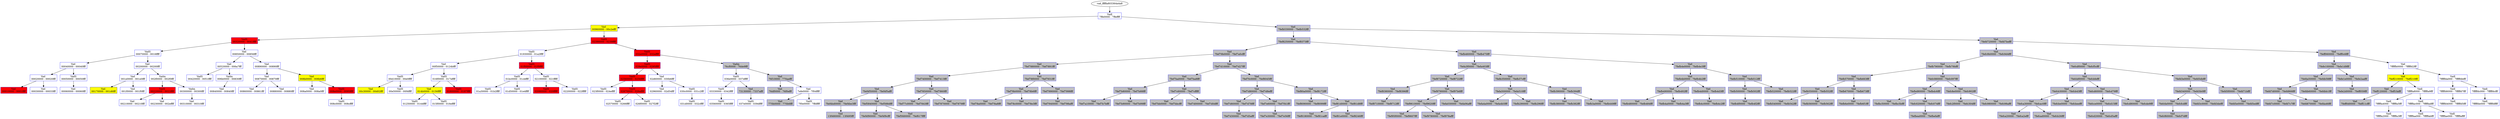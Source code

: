 /* Pid:   1576 */
digraph processtree {
graph [rankdir = "TB"];
vad_fffffa803364a4a8 -> vad_fffffa8033627010
vad_fffffa8033627010 [label = "{ Vadl\n7ffe0000 - 7ffeffff }"shape = "record" color = "blue" style = "filled" fillcolor = "white"];
vad_fffffa8033627010 -> vad_fffffa80335cb400
vad_fffffa80335cb400 [label = "{ Vad \n00960000 - 00c2efff }"shape = "record" color = "blue" style = "filled" fillcolor = "yellow"];
vad_fffffa80335cb400 -> vad_fffffa803360d670
vad_fffffa803360d670 [label = "{ VadS\n00320000 - 0041ffff }"shape = "record" color = "blue" style = "filled" fillcolor = "red"];
vad_fffffa803360d670 -> vad_fffffa8033499df0
vad_fffffa8033499df0 [label = "{ VadS\n00070000 - 0016ffff }"shape = "record" color = "blue" style = "filled" fillcolor = "white"];
vad_fffffa8033499df0 -> vad_fffffa80335a2e00
vad_fffffa80335a2e00 [label = "{ Vad \n00040000 - 00040fff }"shape = "record" color = "blue" style = "filled" fillcolor = "white"];
vad_fffffa80335a2e00 -> vad_fffffa80335b8a50
vad_fffffa80335b8a50 [label = "{ Vad \n00020000 - 00020fff }"shape = "record" color = "blue" style = "filled" fillcolor = "white"];
vad_fffffa80335b8a50 -> vad_fffffa8033629880
vad_fffffa8033629880 [label = "{ Vad \n00010000 - 0001ffff }"shape = "record" color = "blue" style = "filled" fillcolor = "red"];
vad_fffffa80335b8a50 -> vad_fffffa8033342b50
vad_fffffa8033342b50 [label = "{ Vad \n00030000 - 00033fff }"shape = "record" color = "blue" style = "filled" fillcolor = "white"];
vad_fffffa80335a2e00 -> vad_fffffa803362ee30
vad_fffffa803362ee30 [label = "{ VadS\n00050000 - 00050fff }"shape = "record" color = "blue" style = "filled" fillcolor = "white"];
vad_fffffa803362ee30 -> vad_fffffa8033631cd0
vad_fffffa8033631cd0 [label = "{ Vad \n00060000 - 00060fff }"shape = "record" color = "blue" style = "filled" fillcolor = "white"];
vad_fffffa8033499df0 -> vad_fffffa803364d200
vad_fffffa803364d200 [label = "{ Vad \n00200000 - 00200fff }"shape = "record" color = "blue" style = "filled" fillcolor = "white"];
vad_fffffa803364d200 -> vad_fffffa803360d9a0
vad_fffffa803360d9a0 [label = "{ Vad \n001e0000 - 001e0fff }"shape = "record" color = "blue" style = "filled" fillcolor = "white"];
vad_fffffa803360d9a0 -> vad_fffffa80335c5a20
vad_fffffa80335c5a20 [label = "{ Vad \n00170000 - 001d6fff }"shape = "record" color = "blue" style = "filled" fillcolor = "yellow"];
vad_fffffa803360d9a0 -> vad_fffffa803364f1e0
vad_fffffa803364f1e0 [label = "{ Vad \n001f0000 - 001f0fff }"shape = "record" color = "blue" style = "filled" fillcolor = "white"];
vad_fffffa803364d200 -> vad_fffffa80335f7140
vad_fffffa80335f7140 [label = "{ Vadm\n002f0000 - 002f0fff }"shape = "record" color = "blue" style = "filled" fillcolor = "white"];
vad_fffffa80335f7140 -> vad_fffffa80335b1110
vad_fffffa80335b1110 [label = "{ VadS\n00220000 - 0022ffff }"shape = "record" color = "blue" style = "filled" fillcolor = "red"];
vad_fffffa80335b1110 -> vad_fffffa80335fef80
vad_fffffa80335fef80 [label = "{ Vad \n00210000 - 00210fff }"shape = "record" color = "blue" style = "filled" fillcolor = "white"];
vad_fffffa80335b1110 -> vad_fffffa8033600f80
vad_fffffa8033600f80 [label = "{ Vad \n00230000 - 002effff }"shape = "record" color = "blue" style = "filled" fillcolor = "white"];
vad_fffffa80335f7140 -> vad_fffffa8033604350
vad_fffffa8033604350 [label = "{ Vadm\n00300000 - 00300fff }"shape = "record" color = "blue" style = "filled" fillcolor = "white"];
vad_fffffa8033604350 -> vad_fffffa8033578630
vad_fffffa8033578630 [label = "{ Vad \n00310000 - 00310fff }"shape = "record" color = "blue" style = "filled" fillcolor = "white"];
vad_fffffa803360d670 -> vad_fffffa80336108f0
vad_fffffa80336108f0 [label = "{ Vad \n00850000 - 00856fff }"shape = "record" color = "blue" style = "filled" fillcolor = "white"];
vad_fffffa80336108f0 -> vad_fffffa8033417280
vad_fffffa8033417280 [label = "{ Vad \n00520000 - 006a7fff }"shape = "record" color = "blue" style = "filled" fillcolor = "white"];
vad_fffffa8033417280 -> vad_fffffa803362eb10
vad_fffffa803362eb10 [label = "{ VadS\n00420000 - 0051ffff }"shape = "record" color = "blue" style = "filled" fillcolor = "white"];
vad_fffffa8033417280 -> vad_fffffa80335fe2f0
vad_fffffa80335fe2f0 [label = "{ Vadm\n006b0000 - 00830fff }"shape = "record" color = "blue" style = "filled" fillcolor = "white"];
vad_fffffa80335fe2f0 -> vad_fffffa803368e850
vad_fffffa803368e850 [label = "{ Vad \n00840000 - 00840fff }"shape = "record" color = "blue" style = "filled" fillcolor = "white"];
vad_fffffa80336108f0 -> vad_fffffa8033745cb0
vad_fffffa8033745cb0 [label = "{ Vad \n00890000 - 00890fff }"shape = "record" color = "blue" style = "filled" fillcolor = "white"];
vad_fffffa8033745cb0 -> vad_fffffa8033641350
vad_fffffa8033641350 [label = "{ Vad \n00870000 - 00870fff }"shape = "record" color = "blue" style = "filled" fillcolor = "white"];
vad_fffffa8033641350 -> vad_fffffa803360f110
vad_fffffa803360f110 [label = "{ Vad \n00860000 - 00861fff }"shape = "record" color = "blue" style = "filled" fillcolor = "white"];
vad_fffffa8033641350 -> vad_fffffa8033691180
vad_fffffa8033691180 [label = "{ Vad \n00880000 - 00880fff }"shape = "record" color = "blue" style = "filled" fillcolor = "white"];
vad_fffffa8033745cb0 -> vad_fffffa80337393c0
vad_fffffa80337393c0 [label = "{ Vad \n008b0000 - 008b6fff }"shape = "record" color = "blue" style = "filled" fillcolor = "yellow"];
vad_fffffa80337393c0 -> vad_fffffa80337a2110
vad_fffffa80337a2110 [label = "{ Vad \n008a0000 - 008a0fff }"shape = "record" color = "blue" style = "filled" fillcolor = "white"];
vad_fffffa80337393c0 -> vad_fffffa80335f70f0
vad_fffffa80335f70f0 [label = "{ VadS\n008e0000 - 0095ffff }"shape = "record" color = "blue" style = "filled" fillcolor = "red"];
vad_fffffa80335f70f0 -> vad_fffffa803368e480
vad_fffffa803368e480 [label = "{ VadS\n008c0000 - 008cffff }"shape = "record" color = "blue" style = "filled" fillcolor = "white"];
vad_fffffa80335cb400 -> vad_fffffa8033919270
vad_fffffa8033919270 [label = "{ VadS\n02390000 - 0239ffff }"shape = "record" color = "blue" style = "filled" fillcolor = "red"];
vad_fffffa8033919270 -> vad_fffffa80335d8c40
vad_fffffa80335d8c40 [label = "{ VadS\n01930000 - 01a2ffff }"shape = "record" color = "blue" style = "filled" fillcolor = "white"];
vad_fffffa80335d8c40 -> vad_fffffa8033252d70
vad_fffffa8033252d70 [label = "{ Vad \n00f50000 - 0124bfff }"shape = "record" color = "blue" style = "filled" fillcolor = "white"];
vad_fffffa8033252d70 -> vad_fffffa8033666ba0
vad_fffffa8033666ba0 [label = "{ VadS\n00d10000 - 00e0ffff }"shape = "record" color = "blue" style = "filled" fillcolor = "white"];
vad_fffffa8033666ba0 -> vad_fffffa803358ad70
vad_fffffa803358ad70 [label = "{ Vad \n00c30000 - 00d02fff }"shape = "record" color = "blue" style = "filled" fillcolor = "yellow"];
vad_fffffa8033666ba0 -> vad_fffffa80335f5a10
vad_fffffa80335f5a10 [label = "{ VadS\n00e50000 - 00f4ffff }"shape = "record" color = "blue" style = "filled" fillcolor = "white"];
vad_fffffa8033252d70 -> vad_fffffa8033784a90
vad_fffffa8033784a90 [label = "{ VadS\n016f0000 - 017effff }"shape = "record" color = "blue" style = "filled" fillcolor = "white"];
vad_fffffa8033784a90 -> vad_fffffa803368e8e0
vad_fffffa803368e8e0 [label = "{ Vad \n014b0000 - 0156ffff }"shape = "record" color = "blue" style = "filled" fillcolor = "yellow"];
vad_fffffa803368e8e0 -> vad_fffffa803257ae20
vad_fffffa803257ae20 [label = "{ VadS\n01250000 - 0144ffff }"shape = "record" color = "blue" style = "filled" fillcolor = "white"];
vad_fffffa803368e8e0 -> vad_fffffa8033362a90
vad_fffffa8033362a90 [label = "{ VadS\n015f0000 - 016effff }"shape = "record" color = "blue" style = "filled" fillcolor = "white"];
vad_fffffa8033784a90 -> vad_fffffa8033677800
vad_fffffa8033677800 [label = "{ VadS\n01800000 - 0187ffff }"shape = "record" color = "blue" style = "filled" fillcolor = "red"];
vad_fffffa80335d8c40 -> vad_fffffa8032eff990
vad_fffffa8032eff990 [label = "{ VadS\n01f00000 - 01f0ffff }"shape = "record" color = "blue" style = "filled" fillcolor = "red"];
vad_fffffa8032eff990 -> vad_fffffa803373f600
vad_fffffa803373f600 [label = "{ VadS\n01bc0000 - 01cbffff }"shape = "record" color = "blue" style = "filled" fillcolor = "white"];
vad_fffffa803373f600 -> vad_fffffa80328b37e0
vad_fffffa80328b37e0 [label = "{ VadS\n01a30000 - 01b2ffff }"shape = "record" color = "blue" style = "filled" fillcolor = "white"];
vad_fffffa803373f600 -> vad_fffffa8033624440
vad_fffffa8033624440 [label = "{ VadS\n01d50000 - 01e4ffff }"shape = "record" color = "blue" style = "filled" fillcolor = "white"];
vad_fffffa8032eff990 -> vad_fffffa80333aae10
vad_fffffa80333aae10 [label = "{ VadS\n02100000 - 021fffff }"shape = "record" color = "blue" style = "filled" fillcolor = "white"];
vad_fffffa80333aae10 -> vad_fffffa803363fbd0
vad_fffffa803363fbd0 [label = "{ VadS\n02080000 - 020fffff }"shape = "record" color = "blue" style = "filled" fillcolor = "red"];
vad_fffffa80333aae10 -> vad_fffffa80333c9bf0
vad_fffffa80333c9bf0 [label = "{ VadS\n02200000 - 022fffff }"shape = "record" color = "blue" style = "filled" fillcolor = "white"];
vad_fffffa8033919270 -> vad_fffffa803239e4e0
vad_fffffa803239e4e0 [label = "{ VadS\n032e0000 - 032effff }"shape = "record" color = "blue" style = "filled" fillcolor = "red"];
vad_fffffa803239e4e0 -> vad_fffffa80335544e0
vad_fffffa80335544e0 [label = "{ VadS\n028e0000 - 0295ffff }"shape = "record" color = "blue" style = "filled" fillcolor = "red"];
vad_fffffa80335544e0 -> vad_fffffa80334ecad0
vad_fffffa80334ecad0 [label = "{ VadS\n02560000 - 0256ffff }"shape = "record" color = "blue" style = "filled" fillcolor = "red"];
vad_fffffa80334ecad0 -> vad_fffffa80335fc820
vad_fffffa80335fc820 [label = "{ VadS\n023f0000 - 024effff }"shape = "record" color = "blue" style = "filled" fillcolor = "white"];
vad_fffffa80334ecad0 -> vad_fffffa80335a2230
vad_fffffa80335a2230 [label = "{ VadS\n02670000 - 026effff }"shape = "record" color = "blue" style = "filled" fillcolor = "red"];
vad_fffffa80335a2230 -> vad_fffffa80331e9970
vad_fffffa80331e9970 [label = "{ VadS\n02570000 - 0266ffff }"shape = "record" color = "blue" style = "filled" fillcolor = "white"];
vad_fffffa80335a2230 -> vad_fffffa8032f1fe70
vad_fffffa8032f1fe70 [label = "{ VadS\n026f0000 - 027f2fff }"shape = "record" color = "blue" style = "filled" fillcolor = "white"];
vad_fffffa80335544e0 -> vad_fffffa8033a3a7d0
vad_fffffa8033a3a7d0 [label = "{ Vad \n02d60000 - 030b6fff }"shape = "record" color = "blue" style = "filled" fillcolor = "white"];
vad_fffffa8033a3a7d0 -> vad_fffffa80339007f0
vad_fffffa80339007f0 [label = "{ Vad \n02960000 - 02d54fff }"shape = "record" color = "blue" style = "filled" fillcolor = "white"];
vad_fffffa8033a3a7d0 -> vad_fffffa8033621730
vad_fffffa8033621730 [label = "{ VadS\n030c0000 - 031c2fff }"shape = "record" color = "blue" style = "filled" fillcolor = "white"];
vad_fffffa8033621730 -> vad_fffffa8031006070
vad_fffffa8031006070 [label = "{ VadS\n031d0000 - 032cffff }"shape = "record" color = "blue" style = "filled" fillcolor = "white"];
vad_fffffa803239e4e0 -> vad_fffffa80336043f0
vad_fffffa80336043f0 [label = "{ Vadm\n76cf0000 - 76de9fff }"shape = "record" color = "blue" style = "filled" fillcolor = "gray"];
vad_fffffa80336043f0 -> vad_fffffa8031841490
vad_fffffa8031841490 [label = "{ VadS\n036e0000 - 037dffff }"shape = "record" color = "blue" style = "filled" fillcolor = "white"];
vad_fffffa8031841490 -> vad_fffffa80337386c0
vad_fffffa80337386c0 [label = "{ VadS\n03330000 - 0342ffff }"shape = "record" color = "blue" style = "filled" fillcolor = "white"];
vad_fffffa80337386c0 -> vad_fffffa80333da840
vad_fffffa80333da840 [label = "{ VadS\n03560000 - 0365ffff }"shape = "record" color = "blue" style = "filled" fillcolor = "white"];
vad_fffffa8031841490 -> vad_fffffa8033627470
vad_fffffa8033627470 [label = "{ Vad \n73130000 - 7337afff }"shape = "record" color = "blue" style = "filled" fillcolor = "gray"];
vad_fffffa8033627470 -> vad_fffffa8033176290
vad_fffffa8033176290 [label = "{ VadS\n037e0000 - 039dffff }"shape = "record" color = "blue" style = "filled" fillcolor = "white"];
vad_fffffa80336043f0 -> vad_fffffa80326ec850
vad_fffffa80326ec850 [label = "{ Vad \n76f10000 - 770aefff }"shape = "record" color = "blue" style = "filled" fillcolor = "gray"];
vad_fffffa80326ec850 -> vad_fffffa80335e90e0
vad_fffffa80335e90e0 [label = "{ Vad \n76df0000 - 76f0efff }"shape = "record" color = "blue" style = "filled" fillcolor = "gray"];
vad_fffffa80326ec850 -> vad_fffffa8033611b90
vad_fffffa8033611b90 [label = "{ Vad \n7efe0000 - 7f0dffff }"shape = "record" color = "blue" style = "filled" fillcolor = "white"];
vad_fffffa8033611b90 -> vad_fffffa80326a9e40
vad_fffffa80326a9e40 [label = "{ Vad \n770b0000 - 770b6fff }"shape = "record" color = "blue" style = "filled" fillcolor = "gray"];
vad_fffffa8033611b90 -> vad_fffffa80335a0520
vad_fffffa80335a0520 [label = "{ VadS\n7f0e0000 - 7ffdffff }"shape = "record" color = "blue" style = "filled" fillcolor = "white"];
vad_fffffa8033627010 -> vad_fffffa80335bad00
vad_fffffa80335bad00 [label = "{ Vad \n7fefb530000 - 7fefb532fff }"shape = "record" color = "blue" style = "filled" fillcolor = "gray"];
vad_fffffa80335bad00 -> vad_fffffa80335b0720
vad_fffffa80335b0720 [label = "{ Vad \n7fef8250000 - 7fef8373fff }"shape = "record" color = "blue" style = "filled" fillcolor = "gray"];
vad_fffffa80335b0720 -> vad_fffffa8033625940
vad_fffffa8033625940 [label = "{ Vad \n7fef79b0000 - 7fef7a0cfff }"shape = "record" color = "blue" style = "filled" fillcolor = "gray"];
vad_fffffa8033625940 -> vad_fffffa8033693a10
vad_fffffa8033693a10 [label = "{ Vad \n7fef7880000 - 7fef7891fff }"shape = "record" color = "blue" style = "filled" fillcolor = "gray"];
vad_fffffa8033693a10 -> vad_fffffa8031ff7e30
vad_fffffa8031ff7e30 [label = "{ Vad \n7fef7400000 - 7fef7413fff }"shape = "record" color = "blue" style = "filled" fillcolor = "gray"];
vad_fffffa8031ff7e30 -> vad_fffffa80339d3780
vad_fffffa80339d3780 [label = "{ Vad \n7fef4f50000 - 7fef4f5afff }"shape = "record" color = "blue" style = "filled" fillcolor = "gray"];
vad_fffffa80339d3780 -> vad_fffffa80331c2190
vad_fffffa80331c2190 [label = "{ Vad \n7fef4bd0000 - 7fef4be3fff }"shape = "record" color = "blue" style = "filled" fillcolor = "gray"];
vad_fffffa80331c2190 -> vad_fffffa80332c7480
vad_fffffa80332c7480 [label = "{ Vad \n13f480000 - 13f495fff }"shape = "record" color = "blue" style = "filled" fillcolor = "gray"];
vad_fffffa80339d3780 -> vad_fffffa8033526110
vad_fffffa8033526110 [label = "{ Vad \n7fef5840000 - 7fef588dfff }"shape = "record" color = "blue" style = "filled" fillcolor = "gray"];
vad_fffffa8033526110 -> vad_fffffa8033a3bc20
vad_fffffa8033a3bc20 [label = "{ Vad \n7fef4f90000 - 7fef4f9cfff }"shape = "record" color = "blue" style = "filled" fillcolor = "gray"];
vad_fffffa8033526110 -> vad_fffffa80326dab30
vad_fffffa80326dab30 [label = "{ Vad \n7fef5fd0000 - 7fef617ffff }"shape = "record" color = "blue" style = "filled" fillcolor = "gray"];
vad_fffffa8031ff7e30 -> vad_fffffa80336ac1f0
vad_fffffa80336ac1f0 [label = "{ Vad \n7fef7850000 - 7fef7860fff }"shape = "record" color = "blue" style = "filled" fillcolor = "gray"];
vad_fffffa80336ac1f0 -> vad_fffffa803388acf0
vad_fffffa803388acf0 [label = "{ Vad \n7fef77c0000 - 7fef7843fff }"shape = "record" color = "blue" style = "filled" fillcolor = "gray"];
vad_fffffa80336ac1f0 -> vad_fffffa80336ace30
vad_fffffa80336ace30 [label = "{ Vad \n7fef7870000 - 7fef7879fff }"shape = "record" color = "blue" style = "filled" fillcolor = "gray"];
vad_fffffa8033693a10 -> vad_fffffa8033674c50
vad_fffffa8033674c50 [label = "{ Vad \n7fef78f0000 - 7fef7931fff }"shape = "record" color = "blue" style = "filled" fillcolor = "gray"];
vad_fffffa8033674c50 -> vad_fffffa8033692db0
vad_fffffa8033692db0 [label = "{ Vad \n7fef78b0000 - 7fef78b6fff }"shape = "record" color = "blue" style = "filled" fillcolor = "gray"];
vad_fffffa8033692db0 -> vad_fffffa80326a9c20
vad_fffffa80326a9c20 [label = "{ Vad \n7fef78a0000 - 7fef78a8fff }"shape = "record" color = "blue" style = "filled" fillcolor = "gray"];
vad_fffffa8033692db0 -> vad_fffffa8033690db0
vad_fffffa8033690db0 [label = "{ Vad \n7fef78c0000 - 7fef78e3fff }"shape = "record" color = "blue" style = "filled" fillcolor = "gray"];
vad_fffffa8033674c50 -> vad_fffffa80336910f0
vad_fffffa80336910f0 [label = "{ Vad \n7fef7990000 - 7fef7998fff }"shape = "record" color = "blue" style = "filled" fillcolor = "gray"];
vad_fffffa80336910f0 -> vad_fffffa8033691710
vad_fffffa8033691710 [label = "{ Vad \n7fef7940000 - 7fef798afff }"shape = "record" color = "blue" style = "filled" fillcolor = "gray"];
vad_fffffa8033625940 -> vad_fffffa803368cc10
vad_fffffa803368cc10 [label = "{ Vad \n7fef7d10000 - 7fef7d27fff }"shape = "record" color = "blue" style = "filled" fillcolor = "gray"];
vad_fffffa803368cc10 -> vad_fffffa8033592780
vad_fffffa8033592780 [label = "{ Vad \n7fef7ba0000 - 7fef7ba8fff }"shape = "record" color = "blue" style = "filled" fillcolor = "gray"];
vad_fffffa8033592780 -> vad_fffffa8033617af0
vad_fffffa8033617af0 [label = "{ Vad \n7fef7b80000 - 7fef7b88fff }"shape = "record" color = "blue" style = "filled" fillcolor = "gray"];
vad_fffffa8033617af0 -> vad_fffffa803368f290
vad_fffffa803368f290 [label = "{ Vad \n7fef7a10000 - 7fef7b7bfff }"shape = "record" color = "blue" style = "filled" fillcolor = "gray"];
vad_fffffa8033617af0 -> vad_fffffa8033617b80
vad_fffffa8033617b80 [label = "{ Vad \n7fef7b90000 - 7fef7b99fff }"shape = "record" color = "blue" style = "filled" fillcolor = "gray"];
vad_fffffa8033592780 -> vad_fffffa803360f210
vad_fffffa803360f210 [label = "{ Vad \n7fef7c60000 - 7fef7cfffff }"shape = "record" color = "blue" style = "filled" fillcolor = "gray"];
vad_fffffa803360f210 -> vad_fffffa80335f3e80
vad_fffffa80335f3e80 [label = "{ Vad \n7fef7bb0000 - 7fef7bbcfff }"shape = "record" color = "blue" style = "filled" fillcolor = "gray"];
vad_fffffa803360f210 -> vad_fffffa803368c2a0
vad_fffffa803368c2a0 [label = "{ Vad \n7fef7d00000 - 7fef7d0dfff }"shape = "record" color = "blue" style = "filled" fillcolor = "gray"];
vad_fffffa803368cc10 -> vad_fffffa80335075f0
vad_fffffa80335075f0 [label = "{ Vad \n7fef7fc0000 - 7fef8045fff }"shape = "record" color = "blue" style = "filled" fillcolor = "gray"];
vad_fffffa80335075f0 -> vad_fffffa80337c18f0
vad_fffffa80337c18f0 [label = "{ Vad \n7fef7d80000 - 7fef7d8efff }"shape = "record" color = "blue" style = "filled" fillcolor = "gray"];
vad_fffffa80337c18f0 -> vad_fffffa803368c1f0
vad_fffffa803368c1f0 [label = "{ Vad \n7fef7d60000 - 7fef7d78fff }"shape = "record" color = "blue" style = "filled" fillcolor = "gray"];
vad_fffffa803368c1f0 -> vad_fffffa803368d240
vad_fffffa803368d240 [label = "{ Vad \n7fef7d30000 - 7fef7d5afff }"shape = "record" color = "blue" style = "filled" fillcolor = "gray"];
vad_fffffa80337c18f0 -> vad_fffffa8033773d70
vad_fffffa8033773d70 [label = "{ Vad \n7fef7e60000 - 7fef7f41fff }"shape = "record" color = "blue" style = "filled" fillcolor = "gray"];
vad_fffffa8033773d70 -> vad_fffffa80331a8230
vad_fffffa80331a8230 [label = "{ Vad \n7fef7e30000 - 7fef7e56fff }"shape = "record" color = "blue" style = "filled" fillcolor = "gray"];
vad_fffffa80335075f0 -> vad_fffffa803364cec0
vad_fffffa803364cec0 [label = "{ Vad \n7fef80a0000 - 7fef8172fff }"shape = "record" color = "blue" style = "filled" fillcolor = "gray"];
vad_fffffa803364cec0 -> vad_fffffa8032463bc0
vad_fffffa8032463bc0 [label = "{ Vad \n7fef8090000 - 7fef8099fff }"shape = "record" color = "blue" style = "filled" fillcolor = "gray"];
vad_fffffa803364cec0 -> vad_fffffa803364d4a0
vad_fffffa803364d4a0 [label = "{ Vad \n7fef81d0000 - 7fef81d8fff }"shape = "record" color = "blue" style = "filled" fillcolor = "gray"];
vad_fffffa803364d4a0 -> vad_fffffa80323b3d60
vad_fffffa80323b3d60 [label = "{ Vad \n7fef8180000 - 7fef81cafff }"shape = "record" color = "blue" style = "filled" fillcolor = "gray"];
vad_fffffa803364d4a0 -> vad_fffffa8033631750
vad_fffffa8033631750 [label = "{ Vad \n7fef81e0000 - 7fef8246fff }"shape = "record" color = "blue" style = "filled" fillcolor = "gray"];
vad_fffffa80335b0720 -> vad_fffffa80334942a0
vad_fffffa80334942a0 [label = "{ Vad \n7fefb460000 - 7fefb475fff }"shape = "record" color = "blue" style = "filled" fillcolor = "gray"];
vad_fffffa80334942a0 -> vad_fffffa80335a2280
vad_fffffa80335a2280 [label = "{ Vad \n7fefa3f0000 - 7fefa403fff }"shape = "record" color = "blue" style = "filled" fillcolor = "gray"];
vad_fffffa80335a2280 -> vad_fffffa80335b2720
vad_fffffa80335b2720 [label = "{ Vad \n7fef8720000 - 7fef8722fff }"shape = "record" color = "blue" style = "filled" fillcolor = "gray"];
vad_fffffa80335b2720 -> vad_fffffa8033221c00
vad_fffffa8033221c00 [label = "{ Vad \n7fef8380000 - 7fef8396fff }"shape = "record" color = "blue" style = "filled" fillcolor = "gray"];
vad_fffffa8033221c00 -> vad_fffffa8033625760
vad_fffffa8033625760 [label = "{ Vad \n7fef8710000 - 7fef8712fff }"shape = "record" color = "blue" style = "filled" fillcolor = "gray"];
vad_fffffa80335b2720 -> vad_fffffa8033658b90
vad_fffffa8033658b90 [label = "{ Vad \n7fef9790000 - 7fef97b6fff }"shape = "record" color = "blue" style = "filled" fillcolor = "gray"];
vad_fffffa8033658b90 -> vad_fffffa8033638490
vad_fffffa8033638490 [label = "{ Vad \n7fef9610000 - 7fef9620fff }"shape = "record" color = "blue" style = "filled" fillcolor = "gray"];
vad_fffffa8033638490 -> vad_fffffa803363ca20
vad_fffffa803363ca20 [label = "{ Vad \n7fef95f0000 - 7fef9607fff }"shape = "record" color = "blue" style = "filled" fillcolor = "gray"];
vad_fffffa8033638490 -> vad_fffffa8033604d70
vad_fffffa8033604d70 [label = "{ Vad \n7fef9780000 - 7fef978afff }"shape = "record" color = "blue" style = "filled" fillcolor = "gray"];
vad_fffffa8033658b90 -> vad_fffffa8033631eb0
vad_fffffa8033631eb0 [label = "{ Vad \n7fefa030000 - 7fefa06afff }"shape = "record" color = "blue" style = "filled" fillcolor = "gray"];
vad_fffffa80335a2280 -> vad_fffffa8033510110
vad_fffffa8033510110 [label = "{ Vad \n7fefb350000 - 7fefb37cfff }"shape = "record" color = "blue" style = "filled" fillcolor = "gray"];
vad_fffffa8033510110 -> vad_fffffa803368d750
vad_fffffa803368d750 [label = "{ Vad \n7fefa500000 - 7fefa510fff }"shape = "record" color = "blue" style = "filled" fillcolor = "gray"];
vad_fffffa803368d750 -> vad_fffffa80335a2640
vad_fffffa80335a2640 [label = "{ Vad \n7fefa4a0000 - 7fefa4b5fff }"shape = "record" color = "blue" style = "filled" fillcolor = "gray"];
vad_fffffa803368d750 -> vad_fffffa8033804140
vad_fffffa8033804140 [label = "{ Vad \n7fefb290000 - 7fefb296fff }"shape = "record" color = "blue" style = "filled" fillcolor = "gray"];
vad_fffffa8033510110 -> vad_fffffa803361b550
vad_fffffa803361b550 [label = "{ Vad \n7fefb390000 - 7fefb394fff }"shape = "record" color = "blue" style = "filled" fillcolor = "gray"];
vad_fffffa803361b550 -> vad_fffffa80335ad780
vad_fffffa80335ad780 [label = "{ Vad \n7fefb380000 - 7fefb382fff }"shape = "record" color = "blue" style = "filled" fillcolor = "gray"];
vad_fffffa803361b550 -> vad_fffffa8033625bf0
vad_fffffa8033625bf0 [label = "{ Vad \n7fefb3a0000 - 7fefb449fff }"shape = "record" color = "blue" style = "filled" fillcolor = "gray"];
vad_fffffa80334942a0 -> vad_fffffa80333b00e0
vad_fffffa80333b00e0 [label = "{ Vad \n7fefb4e0000 - 7fefb4e3fff }"shape = "record" color = "blue" style = "filled" fillcolor = "gray"];
vad_fffffa80333b00e0 -> vad_fffffa80335bf0e0
vad_fffffa80335bf0e0 [label = "{ Vad \n7fefb4b0000 - 7fefb4b2fff }"shape = "record" color = "blue" style = "filled" fillcolor = "gray"];
vad_fffffa80335bf0e0 -> vad_fffffa80335cabc0
vad_fffffa80335cabc0 [label = "{ Vad \n7fefb490000 - 7fefb492fff }"shape = "record" color = "blue" style = "filled" fillcolor = "gray"];
vad_fffffa80335cabc0 -> vad_fffffa80334b0c20
vad_fffffa80334b0c20 [label = "{ Vad \n7fefb480000 - 7fefb484fff }"shape = "record" color = "blue" style = "filled" fillcolor = "gray"];
vad_fffffa80335cabc0 -> vad_fffffa80335f0e30
vad_fffffa80335f0e30 [label = "{ Vad \n7fefb4a0000 - 7fefb4a3fff }"shape = "record" color = "blue" style = "filled" fillcolor = "gray"];
vad_fffffa80335bf0e0 -> vad_fffffa80335b2690
vad_fffffa80335b2690 [label = "{ Vad \n7fefb4d0000 - 7fefb4d3fff }"shape = "record" color = "blue" style = "filled" fillcolor = "gray"];
vad_fffffa80335b2690 -> vad_fffffa803357e320
vad_fffffa803357e320 [label = "{ Vad \n7fefb4c0000 - 7fefb4c2fff }"shape = "record" color = "blue" style = "filled" fillcolor = "gray"];
vad_fffffa80333b00e0 -> vad_fffffa80335cab00
vad_fffffa80335cab00 [label = "{ Vad \n7fefb510000 - 7fefb512fff }"shape = "record" color = "blue" style = "filled" fillcolor = "gray"];
vad_fffffa80335cab00 -> vad_fffffa80335bf010
vad_fffffa80335bf010 [label = "{ Vad \n7fefb500000 - 7fefb502fff }"shape = "record" color = "blue" style = "filled" fillcolor = "gray"];
vad_fffffa80335bf010 -> vad_fffffa80335cac50
vad_fffffa80335cac50 [label = "{ Vad \n7fefb4f0000 - 7fefb4f2fff }"shape = "record" color = "blue" style = "filled" fillcolor = "gray"];
vad_fffffa80335cab00 -> vad_fffffa80335bb9f0
vad_fffffa80335bb9f0 [label = "{ Vad \n7fefb520000 - 7fefb522fff }"shape = "record" color = "blue" style = "filled" fillcolor = "gray"];
vad_fffffa80335bad00 -> vad_fffffa80335c5110
vad_fffffa80335c5110 [label = "{ Vad \n7fefd720000 - 7fefd7befff }"shape = "record" color = "blue" style = "filled" fillcolor = "gray"];
vad_fffffa80335c5110 -> vad_fffffa80335349e0
vad_fffffa80335349e0 [label = "{ Vad \n7fefc9b0000 - 7fefc9d4fff }"shape = "record" color = "blue" style = "filled" fillcolor = "gray"];
vad_fffffa80335349e0 -> vad_fffffa80335c2480
vad_fffffa80335c2480 [label = "{ Vad \n7fefb790000 - 7fefb79bfff }"shape = "record" color = "blue" style = "filled" fillcolor = "gray"];
vad_fffffa80335c2480 -> vad_fffffa80335b89c0
vad_fffffa80335b89c0 [label = "{ Vad \n7fefb570000 - 7fefb663fff }"shape = "record" color = "blue" style = "filled" fillcolor = "gray"];
vad_fffffa80335b89c0 -> vad_fffffa803333b160
vad_fffffa803333b160 [label = "{ Vad \n7fefb550000 - 7fefb552fff }"shape = "record" color = "blue" style = "filled" fillcolor = "gray"];
vad_fffffa803333b160 -> vad_fffffa80335b05d0
vad_fffffa80335b05d0 [label = "{ Vad \n7fefb540000 - 7fefb542fff }"shape = "record" color = "blue" style = "filled" fillcolor = "gray"];
vad_fffffa803333b160 -> vad_fffffa80333b0010
vad_fffffa80333b0010 [label = "{ Vad \n7fefb560000 - 7fefb562fff }"shape = "record" color = "blue" style = "filled" fillcolor = "gray"];
vad_fffffa80335b89c0 -> vad_fffffa80335b8ae0
vad_fffffa80335b8ae0 [label = "{ Vad \n7fefb670000 - 7fefb673fff }"shape = "record" color = "blue" style = "filled" fillcolor = "gray"];
vad_fffffa80335b8ae0 -> vad_fffffa80338b2c10
vad_fffffa80338b2c10 [label = "{ Vad \n7fefb6e0000 - 7fefb6f1fff }"shape = "record" color = "blue" style = "filled" fillcolor = "gray"];
vad_fffffa80335c2480 -> vad_fffffa803373b620
vad_fffffa803373b620 [label = "{ Vad \n7fefc080000 - 7fefc097fff }"shape = "record" color = "blue" style = "filled" fillcolor = "gray"];
vad_fffffa803373b620 -> vad_fffffa803376e600
vad_fffffa803376e600 [label = "{ Vad \n7fefbd80000 - 7fefbdc6fff }"shape = "record" color = "blue" style = "filled" fillcolor = "gray"];
vad_fffffa803376e600 -> vad_fffffa80335a2860
vad_fffffa80335a2860 [label = "{ Vad \n7fefbc50000 - 7fefbc5bfff }"shape = "record" color = "blue" style = "filled" fillcolor = "gray"];
vad_fffffa803376e600 -> vad_fffffa80326e31e0
vad_fffffa80326e31e0 [label = "{ Vad \n7fefc020000 - 7fefc074fff }"shape = "record" color = "blue" style = "filled" fillcolor = "gray"];
vad_fffffa80326e31e0 -> vad_fffffa80332578e0
vad_fffffa80332578e0 [label = "{ Vad \n7fefbea0000 - 7fefbefafff }"shape = "record" color = "blue" style = "filled" fillcolor = "gray"];
vad_fffffa803373b620 -> vad_fffffa803359f010
vad_fffffa803359f010 [label = "{ Vad \n7fefc8e0000 - 7fefc902fff }"shape = "record" color = "blue" style = "filled" fillcolor = "gray"];
vad_fffffa803359f010 -> vad_fffffa80335a2f80
vad_fffffa80335a2f80 [label = "{ Vad \n7fefc2f0000 - 7fefc304fff }"shape = "record" color = "blue" style = "filled" fillcolor = "gray"];
vad_fffffa803359f010 -> vad_fffffa803368da70
vad_fffffa803368da70 [label = "{ Vad \n7fefc980000 - 7fefc98afff }"shape = "record" color = "blue" style = "filled" fillcolor = "gray"];
vad_fffffa80335349e0 -> vad_fffffa80335fa7b0
vad_fffffa80335fa7b0 [label = "{ Vad \n7fefcdf0000 - 7fefcf5cfff }"shape = "record" color = "blue" style = "filled" fillcolor = "gray"];
vad_fffffa80335fa7b0 -> vad_fffffa8033613130
vad_fffffa8033613130 [label = "{ Vad \n7fefcbf0000 - 7fefcbfefff }"shape = "record" color = "blue" style = "filled" fillcolor = "gray"];
vad_fffffa8033613130 -> vad_fffffa8033786a70
vad_fffffa8033786a70 [label = "{ Vad \n7fefcb30000 - 7fefcb43fff }"shape = "record" color = "blue" style = "filled" fillcolor = "gray"];
vad_fffffa8033786a70 -> vad_fffffa8032679bc0
vad_fffffa8032679bc0 [label = "{ Vad \n7fefca30000 - 7fefcac0fff }"shape = "record" color = "blue" style = "filled" fillcolor = "gray"];
vad_fffffa8032679bc0 -> vad_fffffa80336f7b90
vad_fffffa80336f7b90 [label = "{ Vad \n7fefca20000 - 7fefca2efff }"shape = "record" color = "blue" style = "filled" fillcolor = "gray"];
vad_fffffa8032679bc0 -> vad_fffffa8032463b30
vad_fffffa8032463b30 [label = "{ Vad \n7fefcad0000 - 7fefcb26fff }"shape = "record" color = "blue" style = "filled" fillcolor = "gray"];
vad_fffffa8033786a70 -> vad_fffffa8033423880
vad_fffffa8033423880 [label = "{ Vad \n7fefcbe0000 - 7fefcbeefff }"shape = "record" color = "blue" style = "filled" fillcolor = "gray"];
vad_fffffa8033613130 -> vad_fffffa8033691da0
vad_fffffa8033691da0 [label = "{ Vad \n7fefcd60000 - 7fefcd79fff }"shape = "record" color = "blue" style = "filled" fillcolor = "gray"];
vad_fffffa8033691da0 -> vad_fffffa8033691e30
vad_fffffa8033691e30 [label = "{ Vad \n7fefcce0000 - 7fefcd15fff }"shape = "record" color = "blue" style = "filled" fillcolor = "gray"];
vad_fffffa8033691e30 -> vad_fffffa80338b22e0
vad_fffffa80338b22e0 [label = "{ Vad \n7fefcd20000 - 7fefcd5afff }"shape = "record" color = "blue" style = "filled" fillcolor = "gray"];
vad_fffffa8033691da0 -> vad_fffffa8033362360
vad_fffffa8033362360 [label = "{ Vad \n7fefcd80000 - 7fefcde9fff }"shape = "record" color = "blue" style = "filled" fillcolor = "gray"];
vad_fffffa80335fa7b0 -> vad_fffffa8033494330
vad_fffffa8033494330 [label = "{ Vad \n7fefd3e0000 - 7fefd5dbfff }"shape = "record" color = "blue" style = "filled" fillcolor = "gray"];
vad_fffffa8033494330 -> vad_fffffa803333b010
vad_fffffa803333b010 [label = "{ Vad \n7fefd340000 - 7fefd3b0fff }"shape = "record" color = "blue" style = "filled" fillcolor = "gray"];
vad_fffffa803333b010 -> vad_fffffa80333fdf80
vad_fffffa80333fdf80 [label = "{ Vad \n7fefcfa0000 - 7fefcfcdfff }"shape = "record" color = "blue" style = "filled" fillcolor = "gray"];
vad_fffffa80333fdf80 -> vad_fffffa803368d600
vad_fffffa803368d600 [label = "{ Vad \n7fefcf60000 - 7fefcf7dfff }"shape = "record" color = "blue" style = "filled" fillcolor = "gray"];
vad_fffffa803333b010 -> vad_fffffa80333622d0
vad_fffffa80333622d0 [label = "{ Vad \n7fefd3c0000 - 7fefd3defff }"shape = "record" color = "blue" style = "filled" fillcolor = "gray"];
vad_fffffa8033494330 -> vad_fffffa803330bf00
vad_fffffa803330bf00 [label = "{ Vad \n7fefd5f0000 - 7fefd71bfff }"shape = "record" color = "blue" style = "filled" fillcolor = "gray"];
vad_fffffa803330bf00 -> vad_fffffa803330be70
vad_fffffa803330be70 [label = "{ Vad \n7fefd5e0000 - 7fefd5edfff }"shape = "record" color = "blue" style = "filled" fillcolor = "gray"];
vad_fffffa80335c5110 -> vad_fffffa8033361970
vad_fffffa8033361970 [label = "{ Vad \n7feff060000 - 7feff0c6fff }"shape = "record" color = "blue" style = "filled" fillcolor = "gray"];
vad_fffffa8033361970 -> vad_fffffa80335bc4f0
vad_fffffa80335bc4f0 [label = "{ Vad \n7fefe100000 - 7fefe1d9fff }"shape = "record" color = "blue" style = "filled" fillcolor = "gray"];
vad_fffffa80335bc4f0 -> vad_fffffa80333fdef0
vad_fffffa80333fdef0 [label = "{ Vad \n7fefda50000 - 7fefdb58fff }"shape = "record" color = "blue" style = "filled" fillcolor = "gray"];
vad_fffffa80333fdef0 -> vad_fffffa803361e580
vad_fffffa803361e580 [label = "{ Vad \n7fefd7d0000 - 7fefd868fff }"shape = "record" color = "blue" style = "filled" fillcolor = "gray"];
vad_fffffa803361e580 -> vad_fffffa803360d8f0
vad_fffffa803360d8f0 [label = "{ Vad \n7fefd7c0000 - 7fefd7c7fff }"shape = "record" color = "blue" style = "filled" fillcolor = "gray"];
vad_fffffa803361e580 -> vad_fffffa803361e4f0
vad_fffffa803361e4f0 [label = "{ Vad \n7fefd870000 - 7fefda46fff }"shape = "record" color = "blue" style = "filled" fillcolor = "gray"];
vad_fffffa80333fdef0 -> vad_fffffa803360ab40
vad_fffffa803360ab40 [label = "{ Vad \n7fefdb60000 - 7fefdbb1fff }"shape = "record" color = "blue" style = "filled" fillcolor = "gray"];
vad_fffffa80335bc4f0 -> vad_fffffa803330bde0
vad_fffffa803330bde0 [label = "{ Vad \n7fefe1e0000 - 7fefe2aafff }"shape = "record" color = "blue" style = "filled" fillcolor = "gray"];
vad_fffffa803330bde0 -> vad_fffffa80335f0f80
vad_fffffa80335f0f80 [label = "{ Vad \n7fefe2d0000 - 7feff059fff }"shape = "record" color = "blue" style = "filled" fillcolor = "gray"];
vad_fffffa8033361970 -> vad_fffffa803362b3c0
vad_fffffa803362b3c0 [label = "{ Vad \n7fffffb0000 - 7fffffd2fff }"shape = "record" color = "blue" style = "filled" fillcolor = "white"];
vad_fffffa803362b3c0 -> vad_fffffa8033605370
vad_fffffa8033605370 [label = "{ Vad \n7feff210000 - 7feff210fff }"shape = "record" color = "blue" style = "filled" fillcolor = "yellow"];
vad_fffffa8033605370 -> vad_fffffa80333918c0
vad_fffffa80333918c0 [label = "{ Vad \n7feff120000 - 7feff1fafff }"shape = "record" color = "blue" style = "filled" fillcolor = "gray"];
vad_fffffa80333918c0 -> vad_fffffa80335ad6f0
vad_fffffa80335ad6f0 [label = "{ Vad \n7feff0d0000 - 7feff11cfff }"shape = "record" color = "blue" style = "filled" fillcolor = "gray"];
vad_fffffa8033605370 -> vad_fffffa8033786550
vad_fffffa8033786550 [label = "{ Vadl\n7fffffa8000 - 7fffffa9fff }"shape = "record" color = "blue" style = "filled" fillcolor = "white"];
vad_fffffa8033786550 -> vad_fffffa803253b290
vad_fffffa803253b290 [label = "{ Vadl\n7fffffa4000 - 7fffffa5fff }"shape = "record" color = "blue" style = "filled" fillcolor = "white"];
vad_fffffa803253b290 -> vad_fffffa8031686500
vad_fffffa8031686500 [label = "{ Vadl\n7fffffa2000 - 7fffffa3fff }"shape = "record" color = "blue" style = "filled" fillcolor = "white"];
vad_fffffa8033786550 -> vad_fffffa8033760550
vad_fffffa8033760550 [label = "{ Vadl\n7fffffac000 - 7fffffadfff }"shape = "record" color = "blue" style = "filled" fillcolor = "white"];
vad_fffffa8033760550 -> vad_fffffa80333f7e20
vad_fffffa80333f7e20 [label = "{ Vadl\n7fffffaa000 - 7fffffabfff }"shape = "record" color = "blue" style = "filled" fillcolor = "white"];
vad_fffffa8033760550 -> vad_fffffa80326e3010
vad_fffffa80326e3010 [label = "{ Vadl\n7fffffae000 - 7fffffaffff }"shape = "record" color = "blue" style = "filled" fillcolor = "white"];
vad_fffffa803362b3c0 -> vad_fffffa8033610190
vad_fffffa8033610190 [label = "{ Vadl\n7fffffda000 - 7fffffdbfff }"shape = "record" color = "blue" style = "filled" fillcolor = "white"];
vad_fffffa8033610190 -> vad_fffffa80327539e0
vad_fffffa80327539e0 [label = "{ Vadl\n7fffffd6000 - 7fffffd7fff }"shape = "record" color = "blue" style = "filled" fillcolor = "white"];
vad_fffffa80327539e0 -> vad_fffffa8033385660
vad_fffffa8033385660 [label = "{ Vadl\n7fffffd4000 - 7fffffd5fff }"shape = "record" color = "blue" style = "filled" fillcolor = "white"];
vad_fffffa8033610190 -> vad_fffffa80333a4b20
vad_fffffa80333a4b20 [label = "{ Vadl\n7fffffdc000 - 7fffffdcfff }"shape = "record" color = "blue" style = "filled" fillcolor = "white"];
vad_fffffa80333a4b20 -> vad_fffffa80335b01d0
vad_fffffa80335b01d0 [label = "{ Vadl\n7fffffde000 - 7fffffdffff }"shape = "record" color = "blue" style = "filled" fillcolor = "white"];
}

